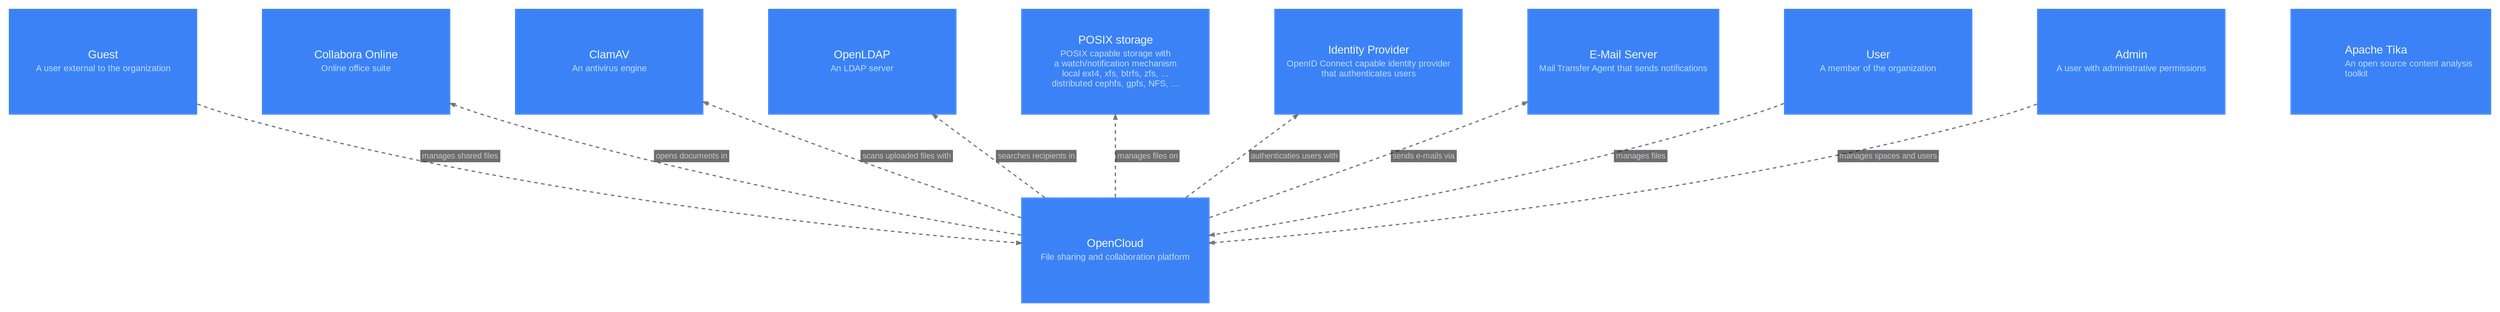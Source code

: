 

digraph {
    graph [TBbalance=min,
        bgcolor=transparent,
        compound=true,
        fontname=Arial,
        fontsize=15,
        labeljust=l,
        labelloc=t,
        layout=dot,
        likec4_viewId=index,
        nodesep=1.528,
        outputorder=nodesfirst,
        pad=0.209,
        rankdir=TB,
        ranksep=1.667,
        splines=spline
    ];
    node [color="#2563eb",
        fillcolor="#3b82f6",
        fontcolor="#eff6ff",
        fontname=Arial,
        label="\N",
        penwidth=0,
        shape=rect,
        style=filled
    ];
    edge [arrowsize=0.75,
        color="#6E6E6E",
        fontcolor="#C6C6C6",
        fontname=Arial,
        fontsize=14,
        penwidth=2
    ];
    guest [height=2.5,
        label=<<TABLE BORDER="0" CELLPADDING="0" CELLSPACING="4"><TR><TD><FONT POINT-SIZE="19">Guest</FONT></TD></TR><TR><TD><FONT POINT-SIZE="15" COLOR="#bfdbfe">A user external to the organization</FONT></TD></TR></TABLE>>,
        likec4_id=guest,
        likec4_level=0,
        margin="0.223,0.223",
        width=4.445];
    opencloud [height=2.5,
        label=<<TABLE BORDER="0" CELLPADDING="0" CELLSPACING="4"><TR><TD><FONT POINT-SIZE="19">OpenCloud</FONT></TD></TR><TR><TD><FONT POINT-SIZE="15" COLOR="#bfdbfe">File sharing and collaboration platform</FONT></TD></TR></TABLE>>,
        likec4_id=opencloud,
        likec4_level=0,
        margin="0.223,0.223",
        width=4.445];
    guest -> opencloud [label=<<TABLE BORDER="0" CELLPADDING="3" CELLSPACING="0" BGCOLOR="#18191bA0"><TR><TD ALIGN="TEXT" BALIGN="LEFT"><FONT POINT-SIZE="14">manages shared files</FONT></TD></TR></TABLE>>,
        likec4_id=mvae2n,
        minlen=1,
        style=dashed];
    user [height=2.5,
        label=<<TABLE BORDER="0" CELLPADDING="0" CELLSPACING="4"><TR><TD><FONT POINT-SIZE="19">User</FONT></TD></TR><TR><TD><FONT POINT-SIZE="15" COLOR="#bfdbfe">A member of the organization</FONT></TD></TR></TABLE>>,
        likec4_id=user,
        likec4_level=0,
        margin="0.223,0.223",
        width=4.445];
    user -> opencloud [label=<<TABLE BORDER="0" CELLPADDING="3" CELLSPACING="0" BGCOLOR="#18191bA0"><TR><TD ALIGN="TEXT" BALIGN="LEFT"><FONT POINT-SIZE="14">manages files</FONT></TD></TR></TABLE>>,
        likec4_id="1x4i0ta",
        minlen=1,
        style=dashed];
    admin [height=2.5,
        label=<<TABLE BORDER="0" CELLPADDING="0" CELLSPACING="4"><TR><TD><FONT POINT-SIZE="19">Admin</FONT></TD></TR><TR><TD><FONT POINT-SIZE="15" COLOR="#bfdbfe">A user with administrative permissions</FONT></TD></TR></TABLE>>,
        likec4_id=admin,
        likec4_level=0,
        margin="0.223,0.223",
        width=4.445];
    admin -> opencloud [label=<<TABLE BORDER="0" CELLPADDING="3" CELLSPACING="0" BGCOLOR="#18191bA0"><TR><TD ALIGN="TEXT" BALIGN="LEFT"><FONT POINT-SIZE="14">manages spaces and users</FONT></TD></TR></TABLE>>,
        likec4_id=jyroao,
        minlen=1,
        style=dashed];
    collabora [height=2.5,
        label=<<TABLE BORDER="0" CELLPADDING="0" CELLSPACING="4"><TR><TD><FONT POINT-SIZE="19">Collabora Online</FONT></TD></TR><TR><TD><FONT POINT-SIZE="15" COLOR="#bfdbfe">Online office suite</FONT></TD></TR></TABLE>>,
        likec4_id=collabora,
        likec4_level=0,
        margin="0.223,0.223",
        width=4.445];
    opencloud -> collabora [label=<<TABLE BORDER="0" CELLPADDING="3" CELLSPACING="0" BGCOLOR="#18191bA0"><TR><TD ALIGN="TEXT" BALIGN="LEFT"><FONT POINT-SIZE="14">opens documents in</FONT></TD></TR></TABLE>>,
        likec4_id=ex39wc,
        minlen=1,
        style=dashed];
    clamav [height=2.5,
        label=<<TABLE BORDER="0" CELLPADDING="0" CELLSPACING="4"><TR><TD><FONT POINT-SIZE="19">ClamAV</FONT></TD></TR><TR><TD><FONT POINT-SIZE="15" COLOR="#bfdbfe">An antivirus engine</FONT></TD></TR></TABLE>>,
        likec4_id=clamav,
        likec4_level=0,
        margin="0.223,0.223",
        width=4.445];
    opencloud -> clamav [label=<<TABLE BORDER="0" CELLPADDING="3" CELLSPACING="0" BGCOLOR="#18191bA0"><TR><TD ALIGN="TEXT" BALIGN="LEFT"><FONT POINT-SIZE="14">scans uploaded files with</FONT></TD></TR></TABLE>>,
        likec4_id="10efnrv",
        minlen=1,
        style=dashed];
    openldap [height=2.5,
        label=<<TABLE BORDER="0" CELLPADDING="0" CELLSPACING="4"><TR><TD><FONT POINT-SIZE="19">OpenLDAP</FONT></TD></TR><TR><TD><FONT POINT-SIZE="15" COLOR="#bfdbfe">An LDAP server</FONT></TD></TR></TABLE>>,
        likec4_id=openldap,
        likec4_level=0,
        margin="0.223,0.223",
        width=4.445];
    opencloud -> openldap [label=<<TABLE BORDER="0" CELLPADDING="3" CELLSPACING="0" BGCOLOR="#18191bA0"><TR><TD ALIGN="TEXT" BALIGN="LEFT"><FONT POINT-SIZE="14">searches recipients in</FONT></TD></TR></TABLE>>,
        likec4_id=wfolvm,
        minlen=1,
        style=dashed];
    storage [height=2.5,
        label=<<TABLE BORDER="0" CELLPADDING="0" CELLSPACING="4"><TR><TD><FONT POINT-SIZE="19">POSIX storage</FONT></TD></TR><TR><TD><FONT POINT-SIZE="15" COLOR="#bfdbfe">POSIX capable storage with<BR/>a watch/notification mechanism<BR/>local ext4, xfs, btrfs, zfs, ...<BR/>distributed cephfs, gpfs, NFS, ...</FONT></TD></TR></TABLE>>,
        likec4_id=storage,
        likec4_level=0,
        margin="0.223,0.223",
        width=4.445];
    opencloud -> storage [label=<<TABLE BORDER="0" CELLPADDING="3" CELLSPACING="0" BGCOLOR="#18191bA0"><TR><TD ALIGN="TEXT" BALIGN="LEFT"><FONT POINT-SIZE="14">manages files on</FONT></TD></TR></TABLE>>,
        likec4_id="1a6ixli",
        minlen=1,
        style=dashed];
    idp [height=2.5,
        label=<<TABLE BORDER="0" CELLPADDING="0" CELLSPACING="4"><TR><TD><FONT POINT-SIZE="19">Identity Provider</FONT></TD></TR><TR><TD><FONT POINT-SIZE="15" COLOR="#bfdbfe">OpenID Connect capable identity provider<BR/>that authenticates users</FONT></TD></TR></TABLE>>,
        likec4_id=idp,
        likec4_level=0,
        margin="0.223,0.223",
        width=4.445];
    opencloud -> idp [label=<<TABLE BORDER="0" CELLPADDING="3" CELLSPACING="0" BGCOLOR="#18191bA0"><TR><TD ALIGN="TEXT" BALIGN="LEFT"><FONT POINT-SIZE="14">authenticaties users with</FONT></TD></TR></TABLE>>,
        likec4_id="1uq8jsi",
        minlen=1,
        style=dashed];
    mta [height=2.5,
        label=<<TABLE BORDER="0" CELLPADDING="0" CELLSPACING="4"><TR><TD><FONT POINT-SIZE="19">E-Mail Server</FONT></TD></TR><TR><TD><FONT POINT-SIZE="15" COLOR="#bfdbfe">Mail Transfer Agent that sends notifications</FONT></TD></TR></TABLE>>,
        likec4_id=mta,
        likec4_level=0,
        margin="0.223,0.223",
        width=4.445];
    opencloud -> mta [label=<<TABLE BORDER="0" CELLPADDING="3" CELLSPACING="0" BGCOLOR="#18191bA0"><TR><TD ALIGN="TEXT" BALIGN="LEFT"><FONT POINT-SIZE="14">sends e-mails via</FONT></TD></TR></TABLE>>,
        likec4_id="1uq8h13",
        minlen=1,
        style=dashed];
    tika [height=2.5,
        label=<<TABLE BORDER="0" CELLPADDING="0" CELLSPACING="4"><TR><TD ROWSPAN="2" WIDTH="76"> </TD><TD ALIGN="TEXT" BALIGN="LEFT"><FONT POINT-SIZE="19">Apache Tika</FONT></TD><TD ROWSPAN="2" WIDTH="16"> </TD></TR><TR><TD ALIGN="TEXT" BALIGN="LEFT"><FONT POINT-SIZE="15" COLOR="#bfdbfe">An open source content analysis<BR/>toolkit</FONT></TD></TR></TABLE>>,
        likec4_id=tika,
        likec4_level=0,
        margin="0.112,0.223",
        width=4.445];
}

